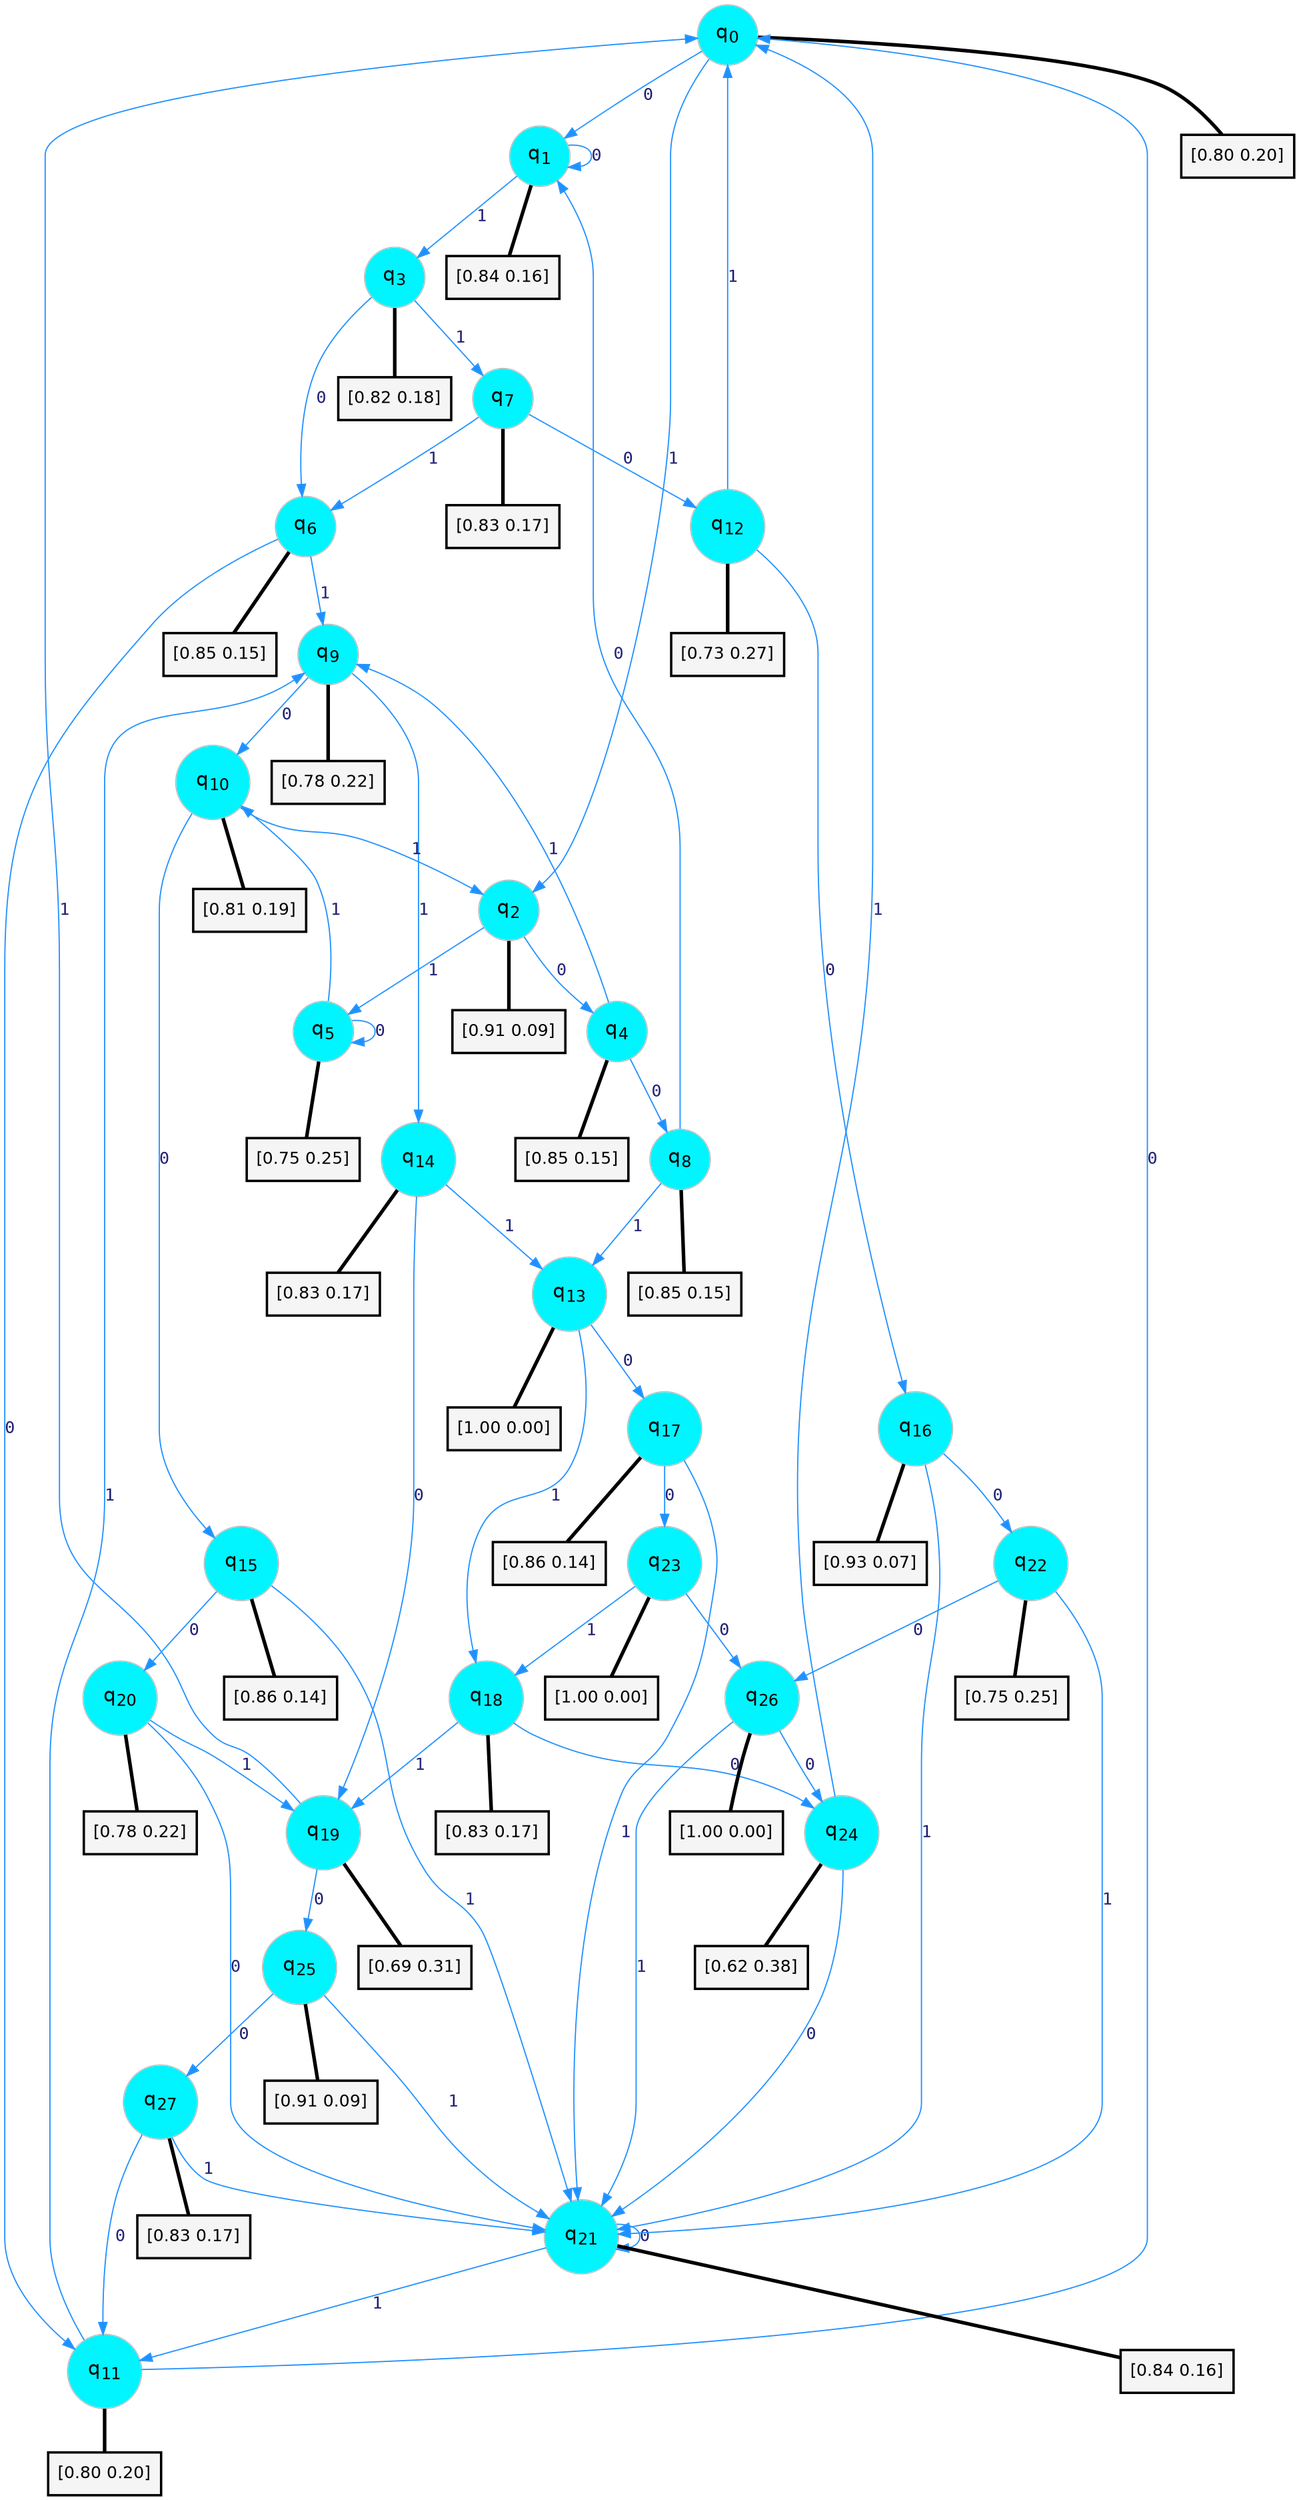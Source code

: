 digraph G {
graph [
bgcolor=transparent, dpi=300, rankdir=TD, size="40,25"];
node [
color=gray, fillcolor=turquoise1, fontcolor=black, fontname=Helvetica, fontsize=16, fontweight=bold, shape=circle, style=filled];
edge [
arrowsize=1, color=dodgerblue1, fontcolor=midnightblue, fontname=courier, fontweight=bold, penwidth=1, style=solid, weight=20];
0[label=<q<SUB>0</SUB>>];
1[label=<q<SUB>1</SUB>>];
2[label=<q<SUB>2</SUB>>];
3[label=<q<SUB>3</SUB>>];
4[label=<q<SUB>4</SUB>>];
5[label=<q<SUB>5</SUB>>];
6[label=<q<SUB>6</SUB>>];
7[label=<q<SUB>7</SUB>>];
8[label=<q<SUB>8</SUB>>];
9[label=<q<SUB>9</SUB>>];
10[label=<q<SUB>10</SUB>>];
11[label=<q<SUB>11</SUB>>];
12[label=<q<SUB>12</SUB>>];
13[label=<q<SUB>13</SUB>>];
14[label=<q<SUB>14</SUB>>];
15[label=<q<SUB>15</SUB>>];
16[label=<q<SUB>16</SUB>>];
17[label=<q<SUB>17</SUB>>];
18[label=<q<SUB>18</SUB>>];
19[label=<q<SUB>19</SUB>>];
20[label=<q<SUB>20</SUB>>];
21[label=<q<SUB>21</SUB>>];
22[label=<q<SUB>22</SUB>>];
23[label=<q<SUB>23</SUB>>];
24[label=<q<SUB>24</SUB>>];
25[label=<q<SUB>25</SUB>>];
26[label=<q<SUB>26</SUB>>];
27[label=<q<SUB>27</SUB>>];
28[label="[0.80 0.20]", shape=box,fontcolor=black, fontname=Helvetica, fontsize=14, penwidth=2, fillcolor=whitesmoke,color=black];
29[label="[0.84 0.16]", shape=box,fontcolor=black, fontname=Helvetica, fontsize=14, penwidth=2, fillcolor=whitesmoke,color=black];
30[label="[0.91 0.09]", shape=box,fontcolor=black, fontname=Helvetica, fontsize=14, penwidth=2, fillcolor=whitesmoke,color=black];
31[label="[0.82 0.18]", shape=box,fontcolor=black, fontname=Helvetica, fontsize=14, penwidth=2, fillcolor=whitesmoke,color=black];
32[label="[0.85 0.15]", shape=box,fontcolor=black, fontname=Helvetica, fontsize=14, penwidth=2, fillcolor=whitesmoke,color=black];
33[label="[0.75 0.25]", shape=box,fontcolor=black, fontname=Helvetica, fontsize=14, penwidth=2, fillcolor=whitesmoke,color=black];
34[label="[0.85 0.15]", shape=box,fontcolor=black, fontname=Helvetica, fontsize=14, penwidth=2, fillcolor=whitesmoke,color=black];
35[label="[0.83 0.17]", shape=box,fontcolor=black, fontname=Helvetica, fontsize=14, penwidth=2, fillcolor=whitesmoke,color=black];
36[label="[0.85 0.15]", shape=box,fontcolor=black, fontname=Helvetica, fontsize=14, penwidth=2, fillcolor=whitesmoke,color=black];
37[label="[0.78 0.22]", shape=box,fontcolor=black, fontname=Helvetica, fontsize=14, penwidth=2, fillcolor=whitesmoke,color=black];
38[label="[0.81 0.19]", shape=box,fontcolor=black, fontname=Helvetica, fontsize=14, penwidth=2, fillcolor=whitesmoke,color=black];
39[label="[0.80 0.20]", shape=box,fontcolor=black, fontname=Helvetica, fontsize=14, penwidth=2, fillcolor=whitesmoke,color=black];
40[label="[0.73 0.27]", shape=box,fontcolor=black, fontname=Helvetica, fontsize=14, penwidth=2, fillcolor=whitesmoke,color=black];
41[label="[1.00 0.00]", shape=box,fontcolor=black, fontname=Helvetica, fontsize=14, penwidth=2, fillcolor=whitesmoke,color=black];
42[label="[0.83 0.17]", shape=box,fontcolor=black, fontname=Helvetica, fontsize=14, penwidth=2, fillcolor=whitesmoke,color=black];
43[label="[0.86 0.14]", shape=box,fontcolor=black, fontname=Helvetica, fontsize=14, penwidth=2, fillcolor=whitesmoke,color=black];
44[label="[0.93 0.07]", shape=box,fontcolor=black, fontname=Helvetica, fontsize=14, penwidth=2, fillcolor=whitesmoke,color=black];
45[label="[0.86 0.14]", shape=box,fontcolor=black, fontname=Helvetica, fontsize=14, penwidth=2, fillcolor=whitesmoke,color=black];
46[label="[0.83 0.17]", shape=box,fontcolor=black, fontname=Helvetica, fontsize=14, penwidth=2, fillcolor=whitesmoke,color=black];
47[label="[0.69 0.31]", shape=box,fontcolor=black, fontname=Helvetica, fontsize=14, penwidth=2, fillcolor=whitesmoke,color=black];
48[label="[0.78 0.22]", shape=box,fontcolor=black, fontname=Helvetica, fontsize=14, penwidth=2, fillcolor=whitesmoke,color=black];
49[label="[0.84 0.16]", shape=box,fontcolor=black, fontname=Helvetica, fontsize=14, penwidth=2, fillcolor=whitesmoke,color=black];
50[label="[0.75 0.25]", shape=box,fontcolor=black, fontname=Helvetica, fontsize=14, penwidth=2, fillcolor=whitesmoke,color=black];
51[label="[1.00 0.00]", shape=box,fontcolor=black, fontname=Helvetica, fontsize=14, penwidth=2, fillcolor=whitesmoke,color=black];
52[label="[0.62 0.38]", shape=box,fontcolor=black, fontname=Helvetica, fontsize=14, penwidth=2, fillcolor=whitesmoke,color=black];
53[label="[0.91 0.09]", shape=box,fontcolor=black, fontname=Helvetica, fontsize=14, penwidth=2, fillcolor=whitesmoke,color=black];
54[label="[1.00 0.00]", shape=box,fontcolor=black, fontname=Helvetica, fontsize=14, penwidth=2, fillcolor=whitesmoke,color=black];
55[label="[0.83 0.17]", shape=box,fontcolor=black, fontname=Helvetica, fontsize=14, penwidth=2, fillcolor=whitesmoke,color=black];
0->1 [label=0];
0->2 [label=1];
0->28 [arrowhead=none, penwidth=3,color=black];
1->1 [label=0];
1->3 [label=1];
1->29 [arrowhead=none, penwidth=3,color=black];
2->4 [label=0];
2->5 [label=1];
2->30 [arrowhead=none, penwidth=3,color=black];
3->6 [label=0];
3->7 [label=1];
3->31 [arrowhead=none, penwidth=3,color=black];
4->8 [label=0];
4->9 [label=1];
4->32 [arrowhead=none, penwidth=3,color=black];
5->5 [label=0];
5->10 [label=1];
5->33 [arrowhead=none, penwidth=3,color=black];
6->11 [label=0];
6->9 [label=1];
6->34 [arrowhead=none, penwidth=3,color=black];
7->12 [label=0];
7->6 [label=1];
7->35 [arrowhead=none, penwidth=3,color=black];
8->1 [label=0];
8->13 [label=1];
8->36 [arrowhead=none, penwidth=3,color=black];
9->10 [label=0];
9->14 [label=1];
9->37 [arrowhead=none, penwidth=3,color=black];
10->15 [label=0];
10->2 [label=1];
10->38 [arrowhead=none, penwidth=3,color=black];
11->0 [label=0];
11->9 [label=1];
11->39 [arrowhead=none, penwidth=3,color=black];
12->16 [label=0];
12->0 [label=1];
12->40 [arrowhead=none, penwidth=3,color=black];
13->17 [label=0];
13->18 [label=1];
13->41 [arrowhead=none, penwidth=3,color=black];
14->19 [label=0];
14->13 [label=1];
14->42 [arrowhead=none, penwidth=3,color=black];
15->20 [label=0];
15->21 [label=1];
15->43 [arrowhead=none, penwidth=3,color=black];
16->22 [label=0];
16->21 [label=1];
16->44 [arrowhead=none, penwidth=3,color=black];
17->23 [label=0];
17->21 [label=1];
17->45 [arrowhead=none, penwidth=3,color=black];
18->24 [label=0];
18->19 [label=1];
18->46 [arrowhead=none, penwidth=3,color=black];
19->25 [label=0];
19->0 [label=1];
19->47 [arrowhead=none, penwidth=3,color=black];
20->21 [label=0];
20->19 [label=1];
20->48 [arrowhead=none, penwidth=3,color=black];
21->21 [label=0];
21->11 [label=1];
21->49 [arrowhead=none, penwidth=3,color=black];
22->26 [label=0];
22->21 [label=1];
22->50 [arrowhead=none, penwidth=3,color=black];
23->26 [label=0];
23->18 [label=1];
23->51 [arrowhead=none, penwidth=3,color=black];
24->21 [label=0];
24->0 [label=1];
24->52 [arrowhead=none, penwidth=3,color=black];
25->27 [label=0];
25->21 [label=1];
25->53 [arrowhead=none, penwidth=3,color=black];
26->24 [label=0];
26->21 [label=1];
26->54 [arrowhead=none, penwidth=3,color=black];
27->11 [label=0];
27->21 [label=1];
27->55 [arrowhead=none, penwidth=3,color=black];
}
